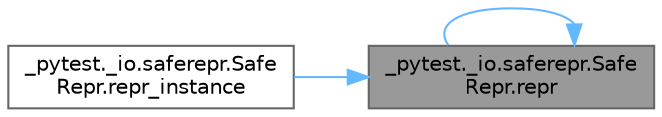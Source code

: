 digraph "_pytest._io.saferepr.SafeRepr.repr"
{
 // LATEX_PDF_SIZE
  bgcolor="transparent";
  edge [fontname=Helvetica,fontsize=10,labelfontname=Helvetica,labelfontsize=10];
  node [fontname=Helvetica,fontsize=10,shape=box,height=0.2,width=0.4];
  rankdir="RL";
  Node1 [id="Node000001",label="_pytest._io.saferepr.Safe\lRepr.repr",height=0.2,width=0.4,color="gray40", fillcolor="grey60", style="filled", fontcolor="black",tooltip=" "];
  Node1 -> Node1 [id="edge1_Node000001_Node000001",dir="back",color="steelblue1",style="solid",tooltip=" "];
  Node1 -> Node2 [id="edge2_Node000001_Node000002",dir="back",color="steelblue1",style="solid",tooltip=" "];
  Node2 [id="Node000002",label="_pytest._io.saferepr.Safe\lRepr.repr_instance",height=0.2,width=0.4,color="grey40", fillcolor="white", style="filled",URL="$class__pytest_1_1__io_1_1saferepr_1_1_safe_repr.html#a74f59200629013ad03d024557fa92fb9",tooltip=" "];
}
